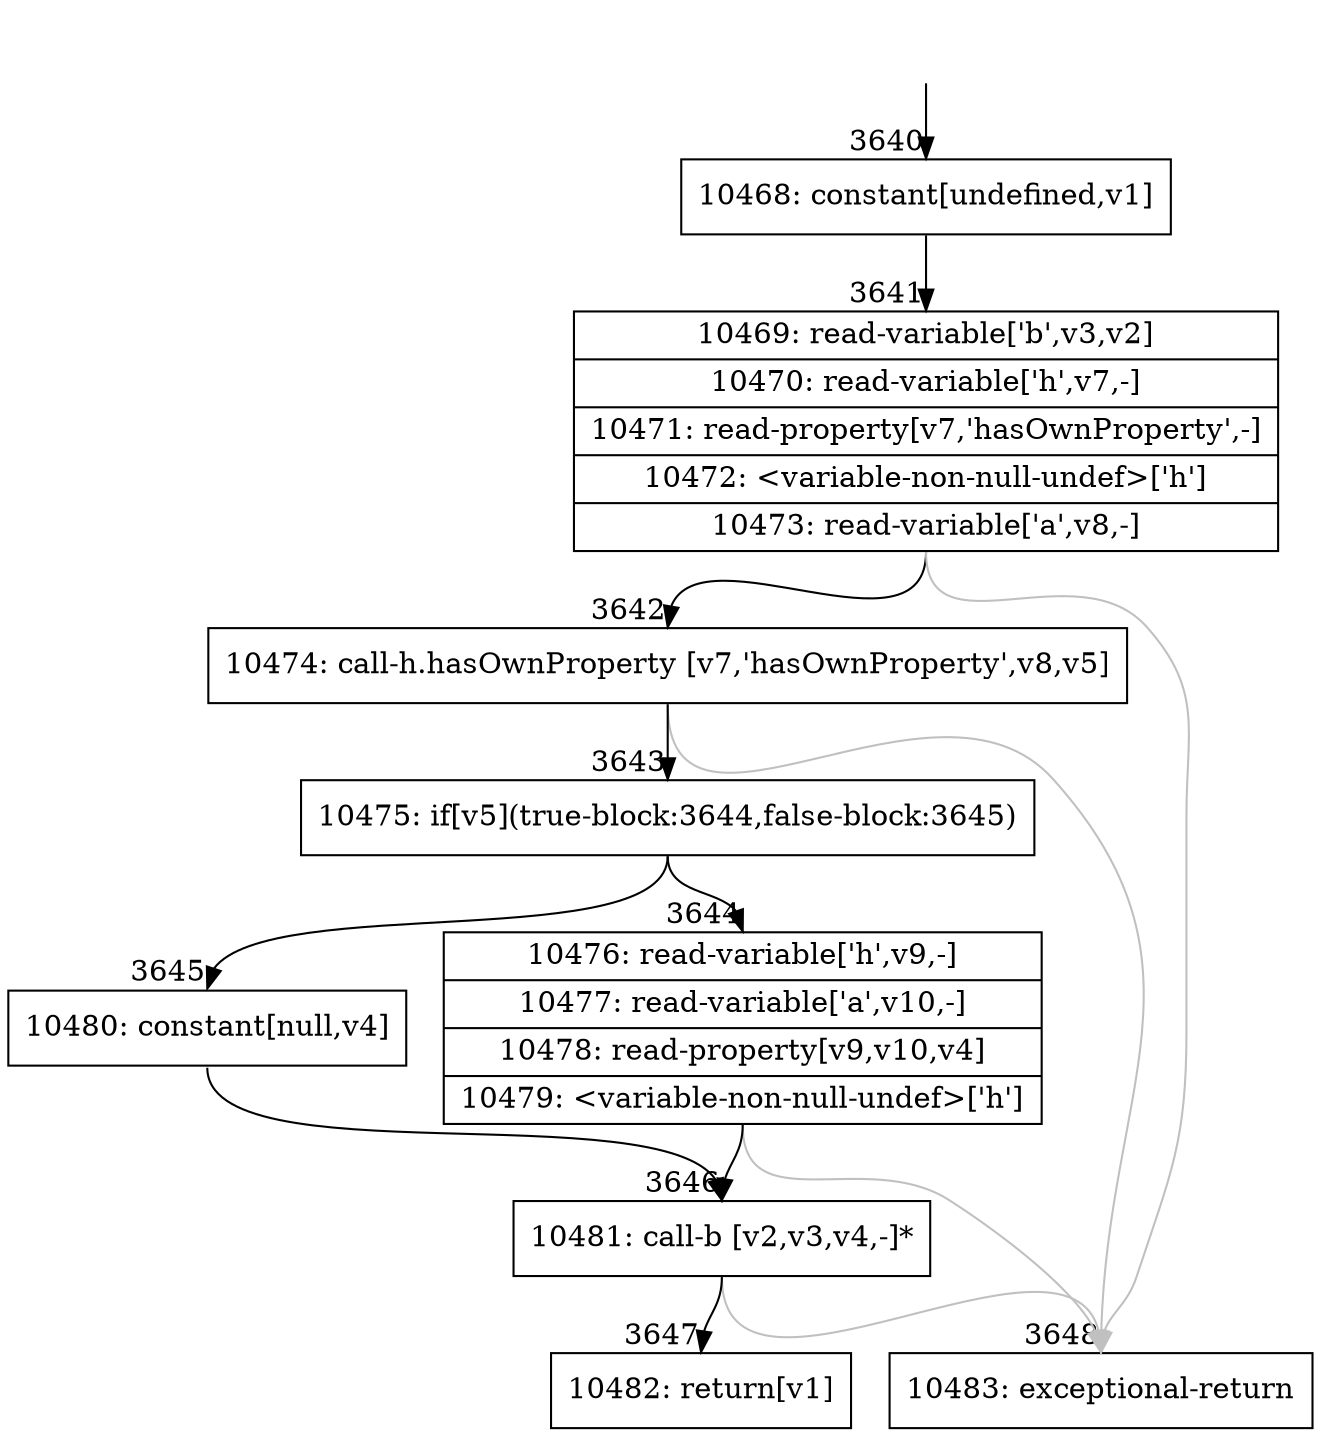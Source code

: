 digraph {
rankdir="TD"
BB_entry306[shape=none,label=""];
BB_entry306 -> BB3640 [tailport=s, headport=n, headlabel="    3640"]
BB3640 [shape=record label="{10468: constant[undefined,v1]}" ] 
BB3640 -> BB3641 [tailport=s, headport=n, headlabel="      3641"]
BB3641 [shape=record label="{10469: read-variable['b',v3,v2]|10470: read-variable['h',v7,-]|10471: read-property[v7,'hasOwnProperty',-]|10472: \<variable-non-null-undef\>['h']|10473: read-variable['a',v8,-]}" ] 
BB3641 -> BB3642 [tailport=s, headport=n, headlabel="      3642"]
BB3641 -> BB3648 [tailport=s, headport=n, color=gray, headlabel="      3648"]
BB3642 [shape=record label="{10474: call-h.hasOwnProperty [v7,'hasOwnProperty',v8,v5]}" ] 
BB3642 -> BB3643 [tailport=s, headport=n, headlabel="      3643"]
BB3642 -> BB3648 [tailport=s, headport=n, color=gray]
BB3643 [shape=record label="{10475: if[v5](true-block:3644,false-block:3645)}" ] 
BB3643 -> BB3644 [tailport=s, headport=n, headlabel="      3644"]
BB3643 -> BB3645 [tailport=s, headport=n, headlabel="      3645"]
BB3644 [shape=record label="{10476: read-variable['h',v9,-]|10477: read-variable['a',v10,-]|10478: read-property[v9,v10,v4]|10479: \<variable-non-null-undef\>['h']}" ] 
BB3644 -> BB3646 [tailport=s, headport=n, headlabel="      3646"]
BB3644 -> BB3648 [tailport=s, headport=n, color=gray]
BB3645 [shape=record label="{10480: constant[null,v4]}" ] 
BB3645 -> BB3646 [tailport=s, headport=n]
BB3646 [shape=record label="{10481: call-b [v2,v3,v4,-]*}" ] 
BB3646 -> BB3647 [tailport=s, headport=n, headlabel="      3647"]
BB3646 -> BB3648 [tailport=s, headport=n, color=gray]
BB3647 [shape=record label="{10482: return[v1]}" ] 
BB3648 [shape=record label="{10483: exceptional-return}" ] 
}

